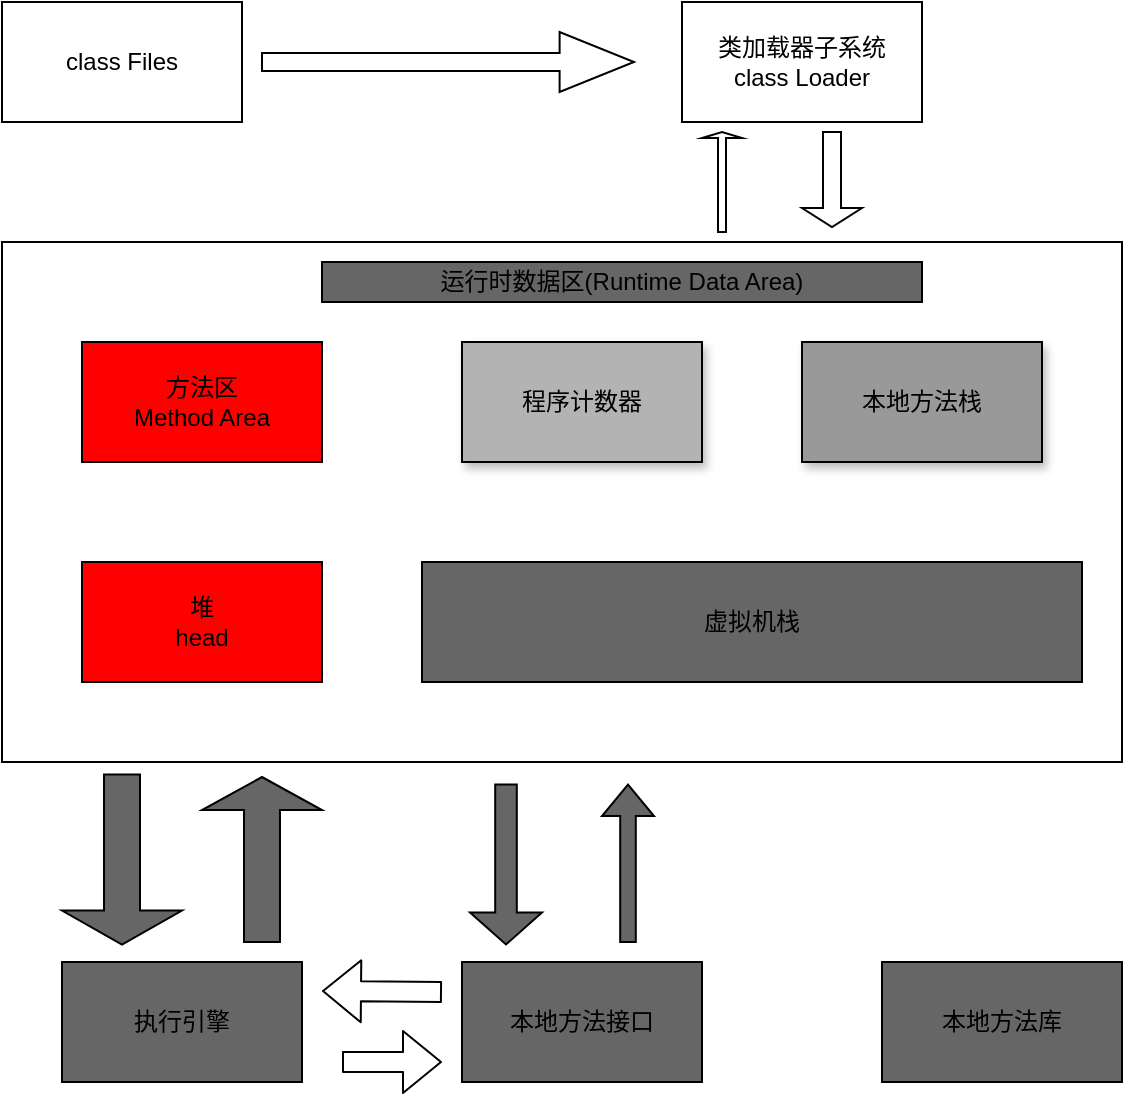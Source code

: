 <mxfile version="14.1.4" type="github">
  <diagram id="7b-X4rRAnpo0ZmT601iK" name="第 1 页">
    <mxGraphModel dx="945" dy="812" grid="1" gridSize="10" guides="1" tooltips="1" connect="1" arrows="1" fold="1" page="1" pageScale="1" pageWidth="827" pageHeight="1169" math="0" shadow="0">
      <root>
        <mxCell id="0" />
        <mxCell id="1" parent="0" />
        <mxCell id="5uHw69AyfgSYUzVDefGn-7" value="" style="rounded=0;whiteSpace=wrap;html=1;" vertex="1" parent="1">
          <mxGeometry x="160" y="240" width="560" height="260" as="geometry" />
        </mxCell>
        <mxCell id="5uHw69AyfgSYUzVDefGn-3" value="方法区&lt;br&gt;Method Area" style="rounded=0;whiteSpace=wrap;html=1;fillColor=#FF0000;" vertex="1" parent="1">
          <mxGeometry x="200" y="290" width="120" height="60" as="geometry" />
        </mxCell>
        <mxCell id="5uHw69AyfgSYUzVDefGn-4" value="堆&lt;br&gt;head" style="rounded=0;whiteSpace=wrap;html=1;fillColor=#FF0000;" vertex="1" parent="1">
          <mxGeometry x="200" y="400" width="120" height="60" as="geometry" />
        </mxCell>
        <mxCell id="5uHw69AyfgSYUzVDefGn-5" value="程序计数器" style="rounded=0;whiteSpace=wrap;html=1;fillColor=#B3B3B3;shadow=1;" vertex="1" parent="1">
          <mxGeometry x="390" y="290" width="120" height="60" as="geometry" />
        </mxCell>
        <mxCell id="5uHw69AyfgSYUzVDefGn-6" value="虚拟机栈" style="rounded=0;whiteSpace=wrap;html=1;shadow=0;fillColor=#666666;" vertex="1" parent="1">
          <mxGeometry x="370" y="400" width="330" height="60" as="geometry" />
        </mxCell>
        <mxCell id="5uHw69AyfgSYUzVDefGn-8" value="本地方法栈" style="rounded=0;whiteSpace=wrap;html=1;shadow=1;fillColor=#999999;" vertex="1" parent="1">
          <mxGeometry x="560" y="290" width="120" height="60" as="geometry" />
        </mxCell>
        <mxCell id="5uHw69AyfgSYUzVDefGn-11" value="执行引擎" style="rounded=0;whiteSpace=wrap;html=1;shadow=0;fillColor=#666666;" vertex="1" parent="1">
          <mxGeometry x="190" y="600" width="120" height="60" as="geometry" />
        </mxCell>
        <mxCell id="5uHw69AyfgSYUzVDefGn-12" value="本地方法接口" style="rounded=0;whiteSpace=wrap;html=1;shadow=0;fillColor=#666666;" vertex="1" parent="1">
          <mxGeometry x="390" y="600" width="120" height="60" as="geometry" />
        </mxCell>
        <mxCell id="5uHw69AyfgSYUzVDefGn-13" value="本地方法库" style="rounded=0;whiteSpace=wrap;html=1;shadow=0;fillColor=#666666;" vertex="1" parent="1">
          <mxGeometry x="600" y="600" width="120" height="60" as="geometry" />
        </mxCell>
        <mxCell id="5uHw69AyfgSYUzVDefGn-14" value="运行时数据区(Runtime Data Area)" style="rounded=0;whiteSpace=wrap;html=1;shadow=0;fillColor=#666666;" vertex="1" parent="1">
          <mxGeometry x="320" y="250" width="300" height="20" as="geometry" />
        </mxCell>
        <mxCell id="5uHw69AyfgSYUzVDefGn-17" value="" style="shape=singleArrow;direction=south;whiteSpace=wrap;html=1;shadow=0;fillColor=#666666;" vertex="1" parent="1">
          <mxGeometry x="190" y="506.25" width="60" height="85" as="geometry" />
        </mxCell>
        <mxCell id="5uHw69AyfgSYUzVDefGn-18" value="" style="shape=singleArrow;direction=north;whiteSpace=wrap;html=1;shadow=0;fillColor=#666666;" vertex="1" parent="1">
          <mxGeometry x="260" y="507.5" width="60" height="82.5" as="geometry" />
        </mxCell>
        <mxCell id="5uHw69AyfgSYUzVDefGn-20" value="" style="shape=flexArrow;endArrow=classic;html=1;" edge="1" parent="1">
          <mxGeometry width="50" height="50" relative="1" as="geometry">
            <mxPoint x="330" y="650" as="sourcePoint" />
            <mxPoint x="380" y="650" as="targetPoint" />
          </mxGeometry>
        </mxCell>
        <mxCell id="5uHw69AyfgSYUzVDefGn-21" value="" style="shape=flexArrow;endArrow=classic;html=1;" edge="1" parent="1">
          <mxGeometry width="50" height="50" relative="1" as="geometry">
            <mxPoint x="380" y="615" as="sourcePoint" />
            <mxPoint x="320" y="614.5" as="targetPoint" />
          </mxGeometry>
        </mxCell>
        <mxCell id="5uHw69AyfgSYUzVDefGn-22" value="" style="shape=singleArrow;direction=south;whiteSpace=wrap;html=1;shadow=0;fillColor=#666666;" vertex="1" parent="1">
          <mxGeometry x="394" y="511.25" width="36" height="80" as="geometry" />
        </mxCell>
        <mxCell id="5uHw69AyfgSYUzVDefGn-23" value="" style="shape=singleArrow;direction=north;whiteSpace=wrap;html=1;shadow=0;fillColor=#666666;" vertex="1" parent="1">
          <mxGeometry x="460" y="511.25" width="26" height="78.75" as="geometry" />
        </mxCell>
        <mxCell id="5uHw69AyfgSYUzVDefGn-26" value="class Files" style="rounded=0;whiteSpace=wrap;html=1;shadow=0;fillColor=#FFFFFF;" vertex="1" parent="1">
          <mxGeometry x="160" y="120" width="120" height="60" as="geometry" />
        </mxCell>
        <mxCell id="5uHw69AyfgSYUzVDefGn-29" value="类加载器子系统&lt;br&gt;class Loader" style="rounded=0;whiteSpace=wrap;html=1;shadow=0;fillColor=#FFFFFF;" vertex="1" parent="1">
          <mxGeometry x="500" y="120" width="120" height="60" as="geometry" />
        </mxCell>
        <mxCell id="5uHw69AyfgSYUzVDefGn-30" value="" style="shape=singleArrow;whiteSpace=wrap;html=1;rounded=0;shadow=0;fillColor=#FFFFFF;" vertex="1" parent="1">
          <mxGeometry x="290" y="135" width="186" height="30" as="geometry" />
        </mxCell>
        <mxCell id="5uHw69AyfgSYUzVDefGn-37" value="" style="shape=singleArrow;direction=south;whiteSpace=wrap;html=1;rounded=0;shadow=0;fillColor=#FFFFFF;" vertex="1" parent="1">
          <mxGeometry x="560" y="185" width="30" height="47.5" as="geometry" />
        </mxCell>
        <mxCell id="5uHw69AyfgSYUzVDefGn-40" value="" style="shape=singleArrow;direction=north;whiteSpace=wrap;html=1;rounded=0;shadow=0;fillColor=#FFFFFF;arrowWidth=0.2;arrowSize=0.06;" vertex="1" parent="1">
          <mxGeometry x="510" y="185" width="20" height="50" as="geometry" />
        </mxCell>
      </root>
    </mxGraphModel>
  </diagram>
</mxfile>
